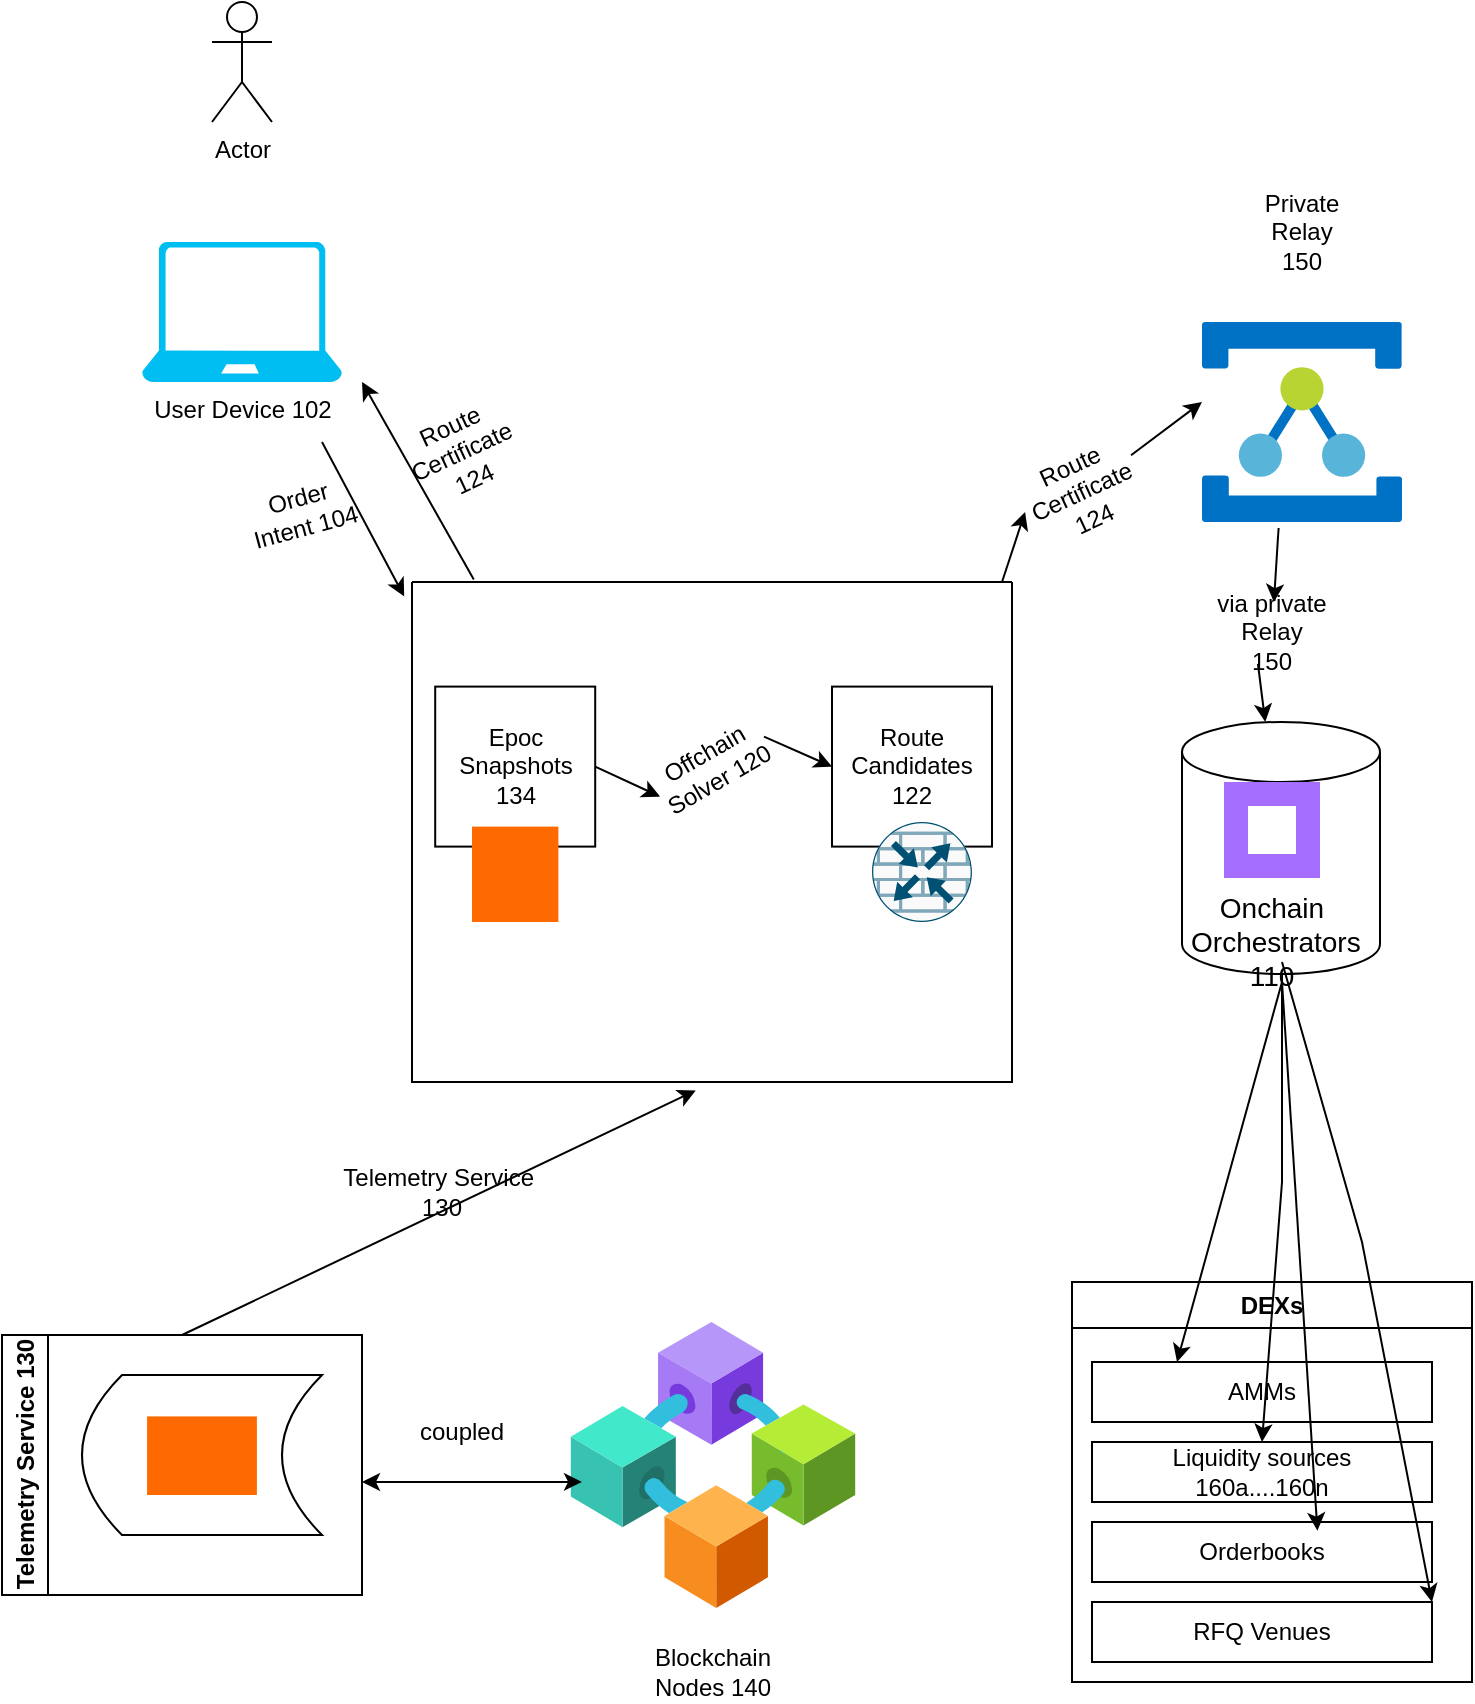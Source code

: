 <mxfile version="28.2.0">
  <diagram name="Page-1" id="BPko7VEiYdoX2oJ_lSy0">
    <mxGraphModel dx="1645" dy="1099" grid="1" gridSize="10" guides="1" tooltips="1" connect="1" arrows="1" fold="1" page="1" pageScale="1" pageWidth="850" pageHeight="1100" math="0" shadow="0">
      <root>
        <mxCell id="0" />
        <mxCell id="1" parent="0" />
        <mxCell id="CHIM27y06WXxc17JIMbP-1" value="Actor" style="shape=umlActor;verticalLabelPosition=bottom;verticalAlign=top;html=1;outlineConnect=0;" vertex="1" parent="1">
          <mxGeometry x="145" y="80" width="30" height="60" as="geometry" />
        </mxCell>
        <mxCell id="CHIM27y06WXxc17JIMbP-2" value="User Device 102&lt;div&gt;&lt;br&gt;&lt;/div&gt;" style="verticalLabelPosition=bottom;html=1;verticalAlign=top;align=center;strokeColor=none;fillColor=#00BEF2;shape=mxgraph.azure.laptop;pointerEvents=1;" vertex="1" parent="1">
          <mxGeometry x="110" y="200" width="100" height="70" as="geometry" />
        </mxCell>
        <mxCell id="CHIM27y06WXxc17JIMbP-9" value="" style="swimlane;startSize=0;" vertex="1" parent="1">
          <mxGeometry x="245" y="370" width="300" height="250" as="geometry" />
        </mxCell>
        <mxCell id="CHIM27y06WXxc17JIMbP-14" value="Epoc Snapshots&lt;div&gt;134&lt;/div&gt;" style="whiteSpace=wrap;html=1;aspect=fixed;" vertex="1" parent="CHIM27y06WXxc17JIMbP-9">
          <mxGeometry x="11.6" y="52.3" width="80" height="80" as="geometry" />
        </mxCell>
        <mxCell id="CHIM27y06WXxc17JIMbP-10" value="" style="points=[];aspect=fixed;html=1;align=center;shadow=0;dashed=0;fillColor=#FF6A00;strokeColor=none;shape=mxgraph.alibaba_cloud.ehpc_elastic_high_performance_computing;" vertex="1" parent="CHIM27y06WXxc17JIMbP-9">
          <mxGeometry x="30" y="122.3" width="43.2" height="47.7" as="geometry" />
        </mxCell>
        <mxCell id="CHIM27y06WXxc17JIMbP-16" value="Route Candidates&lt;div&gt;&lt;div&gt;122&lt;/div&gt;&lt;/div&gt;" style="whiteSpace=wrap;html=1;aspect=fixed;" vertex="1" parent="CHIM27y06WXxc17JIMbP-9">
          <mxGeometry x="210" y="52.3" width="80" height="80" as="geometry" />
        </mxCell>
        <mxCell id="CHIM27y06WXxc17JIMbP-15" value="" style="sketch=0;points=[[0.5,0,0],[1,0.5,0],[0.5,1,0],[0,0.5,0],[0.145,0.145,0],[0.856,0.145,0],[0.855,0.856,0],[0.145,0.855,0]];verticalLabelPosition=bottom;html=1;verticalAlign=top;aspect=fixed;align=center;pointerEvents=1;shape=mxgraph.cisco19.rect;prIcon=router_with_firewall;fillColor=#FAFAFA;strokeColor=#005073;" vertex="1" parent="CHIM27y06WXxc17JIMbP-9">
          <mxGeometry x="230" y="120" width="50" height="50" as="geometry" />
        </mxCell>
        <mxCell id="CHIM27y06WXxc17JIMbP-19" value="" style="endArrow=classic;html=1;rounded=0;exitX=1;exitY=0.5;exitDx=0;exitDy=0;entryX=0;entryY=0.5;entryDx=0;entryDy=0;" edge="1" parent="CHIM27y06WXxc17JIMbP-9" source="CHIM27y06WXxc17JIMbP-18" target="CHIM27y06WXxc17JIMbP-16">
          <mxGeometry width="50" height="50" relative="1" as="geometry">
            <mxPoint x="362" y="412" as="sourcePoint" />
            <mxPoint x="480" y="412" as="targetPoint" />
          </mxGeometry>
        </mxCell>
        <mxCell id="CHIM27y06WXxc17JIMbP-21" value="" style="endArrow=classic;html=1;rounded=0;exitX=1;exitY=0.5;exitDx=0;exitDy=0;entryX=0;entryY=0.5;entryDx=0;entryDy=0;" edge="1" parent="CHIM27y06WXxc17JIMbP-9" source="CHIM27y06WXxc17JIMbP-14" target="CHIM27y06WXxc17JIMbP-18">
          <mxGeometry width="50" height="50" relative="1" as="geometry">
            <mxPoint x="362" y="412" as="sourcePoint" />
            <mxPoint x="480" y="412" as="targetPoint" />
          </mxGeometry>
        </mxCell>
        <mxCell id="CHIM27y06WXxc17JIMbP-18" value="Offchain Solver 120" style="text;strokeColor=none;align=center;fillColor=none;html=1;verticalAlign=middle;whiteSpace=wrap;rounded=0;rotation=-30;" vertex="1" parent="CHIM27y06WXxc17JIMbP-9">
          <mxGeometry x="120" y="77.3" width="60" height="30" as="geometry" />
        </mxCell>
        <mxCell id="CHIM27y06WXxc17JIMbP-22" value="" style="endArrow=classic;html=1;rounded=0;entryX=-0.013;entryY=0.029;entryDx=0;entryDy=0;entryPerimeter=0;" edge="1" parent="1" target="CHIM27y06WXxc17JIMbP-9">
          <mxGeometry width="50" height="50" relative="1" as="geometry">
            <mxPoint x="200" y="300" as="sourcePoint" />
            <mxPoint x="250" y="250" as="targetPoint" />
          </mxGeometry>
        </mxCell>
        <mxCell id="CHIM27y06WXxc17JIMbP-23" value="" style="endArrow=classic;html=1;rounded=0;exitX=0.103;exitY=-0.005;exitDx=0;exitDy=0;exitPerimeter=0;" edge="1" parent="1" source="CHIM27y06WXxc17JIMbP-9">
          <mxGeometry width="50" height="50" relative="1" as="geometry">
            <mxPoint x="300" y="270" as="sourcePoint" />
            <mxPoint x="220" y="270" as="targetPoint" />
          </mxGeometry>
        </mxCell>
        <mxCell id="CHIM27y06WXxc17JIMbP-24" value="Route Certificate&lt;div&gt;124&lt;/div&gt;" style="text;strokeColor=none;align=center;fillColor=none;html=1;verticalAlign=middle;whiteSpace=wrap;rounded=0;rotation=-25;" vertex="1" parent="1">
          <mxGeometry x="240" y="290" width="60" height="30" as="geometry" />
        </mxCell>
        <mxCell id="CHIM27y06WXxc17JIMbP-25" value="Order Intent 104" style="text;strokeColor=none;align=center;fillColor=none;html=1;verticalAlign=middle;whiteSpace=wrap;rounded=0;rotation=-15;" vertex="1" parent="1">
          <mxGeometry x="160" y="320" width="60" height="30" as="geometry" />
        </mxCell>
        <mxCell id="CHIM27y06WXxc17JIMbP-26" value="" style="image;sketch=0;aspect=fixed;html=1;points=[];align=center;fontSize=12;image=img/lib/mscae/Service_Bus_Relay.svg;" vertex="1" parent="1">
          <mxGeometry x="640" y="240" width="100" height="100" as="geometry" />
        </mxCell>
        <mxCell id="CHIM27y06WXxc17JIMbP-27" value="&lt;div&gt;Private Relay&lt;/div&gt;&lt;div&gt;150&lt;/div&gt;" style="text;strokeColor=none;align=center;fillColor=none;html=1;verticalAlign=middle;whiteSpace=wrap;rounded=0;rotation=0;" vertex="1" parent="1">
          <mxGeometry x="659.999" y="180.003" width="60" height="30" as="geometry" />
        </mxCell>
        <mxCell id="CHIM27y06WXxc17JIMbP-28" value="" style="endArrow=classic;html=1;rounded=0;entryX=0;entryY=0.4;entryDx=0;entryDy=0;entryPerimeter=0;" edge="1" parent="1" source="CHIM27y06WXxc17JIMbP-29" target="CHIM27y06WXxc17JIMbP-26">
          <mxGeometry width="50" height="50" relative="1" as="geometry">
            <mxPoint x="540" y="370" as="sourcePoint" />
            <mxPoint x="590" y="320" as="targetPoint" />
          </mxGeometry>
        </mxCell>
        <mxCell id="CHIM27y06WXxc17JIMbP-30" value="" style="endArrow=classic;html=1;rounded=0;entryX=0;entryY=0.4;entryDx=0;entryDy=0;entryPerimeter=0;" edge="1" parent="1" target="CHIM27y06WXxc17JIMbP-29">
          <mxGeometry width="50" height="50" relative="1" as="geometry">
            <mxPoint x="540" y="370" as="sourcePoint" />
            <mxPoint x="640" y="280" as="targetPoint" />
          </mxGeometry>
        </mxCell>
        <mxCell id="CHIM27y06WXxc17JIMbP-29" value="Route Certificate&lt;div&gt;124&lt;/div&gt;" style="text;strokeColor=none;align=center;fillColor=none;html=1;verticalAlign=middle;whiteSpace=wrap;rounded=0;rotation=-25;" vertex="1" parent="1">
          <mxGeometry x="549.999" y="310.003" width="60" height="30" as="geometry" />
        </mxCell>
        <mxCell id="CHIM27y06WXxc17JIMbP-42" value="" style="shape=cylinder3;whiteSpace=wrap;html=1;boundedLbl=1;backgroundOutline=1;size=15;" vertex="1" parent="1">
          <mxGeometry x="630" y="440" width="99" height="126" as="geometry" />
        </mxCell>
        <mxCell id="CHIM27y06WXxc17JIMbP-39" value="Onchain&#xa; Orchestrators&#xa;110" style="shape=rect;fillColor=#A56EFF;aspect=fixed;resizable=0;labelPosition=center;verticalLabelPosition=bottom;align=center;verticalAlign=top;strokeColor=none;fontSize=14;" vertex="1" parent="1">
          <mxGeometry x="651" y="470" width="48" height="48" as="geometry" />
        </mxCell>
        <mxCell id="CHIM27y06WXxc17JIMbP-40" value="" style="fillColor=#ffffff;strokeColor=none;dashed=0;outlineConnect=0;html=1;labelPosition=center;verticalLabelPosition=bottom;verticalAlign=top;part=1;movable=0;resizable=0;rotatable=0;shape=mxgraph.ibm_cloud.ibm-watsonx--orchestrate" vertex="1" parent="CHIM27y06WXxc17JIMbP-39">
          <mxGeometry width="24" height="24" relative="1" as="geometry">
            <mxPoint x="12" y="12" as="offset" />
          </mxGeometry>
        </mxCell>
        <mxCell id="CHIM27y06WXxc17JIMbP-43" value="" style="endArrow=classic;html=1;rounded=0;exitX=0.383;exitY=1.03;exitDx=0;exitDy=0;exitPerimeter=0;" edge="1" parent="1" source="CHIM27y06WXxc17JIMbP-44" target="CHIM27y06WXxc17JIMbP-42">
          <mxGeometry width="50" height="50" relative="1" as="geometry">
            <mxPoint x="150" y="590" as="sourcePoint" />
            <mxPoint x="200" y="540" as="targetPoint" />
          </mxGeometry>
        </mxCell>
        <mxCell id="CHIM27y06WXxc17JIMbP-45" value="" style="endArrow=classic;html=1;rounded=0;exitX=0.383;exitY=1.03;exitDx=0;exitDy=0;exitPerimeter=0;" edge="1" parent="1" source="CHIM27y06WXxc17JIMbP-26" target="CHIM27y06WXxc17JIMbP-44">
          <mxGeometry width="50" height="50" relative="1" as="geometry">
            <mxPoint x="678" y="343" as="sourcePoint" />
            <mxPoint x="679" y="440" as="targetPoint" />
          </mxGeometry>
        </mxCell>
        <mxCell id="CHIM27y06WXxc17JIMbP-44" value="via private Relay&lt;div&gt;150&lt;/div&gt;" style="text;strokeColor=none;align=center;fillColor=none;html=1;verticalAlign=middle;whiteSpace=wrap;rounded=0;rotation=0;" vertex="1" parent="1">
          <mxGeometry x="644.999" y="380.003" width="60" height="30" as="geometry" />
        </mxCell>
        <mxCell id="CHIM27y06WXxc17JIMbP-46" value="DEXs" style="swimlane;whiteSpace=wrap;html=1;" vertex="1" parent="1">
          <mxGeometry x="575" y="720" width="200" height="200" as="geometry" />
        </mxCell>
        <mxCell id="CHIM27y06WXxc17JIMbP-47" value="AMMs" style="rounded=0;whiteSpace=wrap;html=1;" vertex="1" parent="CHIM27y06WXxc17JIMbP-46">
          <mxGeometry x="10" y="40" width="170" height="30" as="geometry" />
        </mxCell>
        <mxCell id="CHIM27y06WXxc17JIMbP-52" value="Liquidity sources&lt;div&gt;160a....160n&lt;/div&gt;" style="rounded=0;whiteSpace=wrap;html=1;" vertex="1" parent="CHIM27y06WXxc17JIMbP-46">
          <mxGeometry x="10" y="80" width="170" height="30" as="geometry" />
        </mxCell>
        <mxCell id="CHIM27y06WXxc17JIMbP-53" value="Orderbooks" style="rounded=0;whiteSpace=wrap;html=1;" vertex="1" parent="CHIM27y06WXxc17JIMbP-46">
          <mxGeometry x="10" y="120" width="170" height="30" as="geometry" />
        </mxCell>
        <mxCell id="CHIM27y06WXxc17JIMbP-54" value="RFQ Venues" style="rounded=0;whiteSpace=wrap;html=1;" vertex="1" parent="CHIM27y06WXxc17JIMbP-46">
          <mxGeometry x="10" y="160" width="170" height="30" as="geometry" />
        </mxCell>
        <mxCell id="CHIM27y06WXxc17JIMbP-58" value="" style="endArrow=classic;html=1;rounded=0;entryX=1;entryY=0;entryDx=0;entryDy=0;" edge="1" parent="CHIM27y06WXxc17JIMbP-46" target="CHIM27y06WXxc17JIMbP-54">
          <mxGeometry width="50" height="50" relative="1" as="geometry">
            <mxPoint x="105" y="-160" as="sourcePoint" />
            <mxPoint x="125" y="80" as="targetPoint" />
            <Array as="points">
              <mxPoint x="145" y="-20" />
            </Array>
          </mxGeometry>
        </mxCell>
        <mxCell id="CHIM27y06WXxc17JIMbP-55" value="" style="endArrow=classic;html=1;rounded=0;entryX=0.25;entryY=0;entryDx=0;entryDy=0;" edge="1" parent="1" target="CHIM27y06WXxc17JIMbP-47">
          <mxGeometry width="50" height="50" relative="1" as="geometry">
            <mxPoint x="680" y="570" as="sourcePoint" />
            <mxPoint x="580" y="610" as="targetPoint" />
          </mxGeometry>
        </mxCell>
        <mxCell id="CHIM27y06WXxc17JIMbP-56" value="" style="endArrow=classic;html=1;rounded=0;entryX=0.5;entryY=0;entryDx=0;entryDy=0;" edge="1" parent="1" target="CHIM27y06WXxc17JIMbP-52">
          <mxGeometry width="50" height="50" relative="1" as="geometry">
            <mxPoint x="680" y="566" as="sourcePoint" />
            <mxPoint x="640" y="756" as="targetPoint" />
            <Array as="points">
              <mxPoint x="680" y="670" />
            </Array>
          </mxGeometry>
        </mxCell>
        <mxCell id="CHIM27y06WXxc17JIMbP-57" value="" style="endArrow=classic;html=1;rounded=0;entryX=0.663;entryY=0.144;entryDx=0;entryDy=0;entryPerimeter=0;" edge="1" parent="1" target="CHIM27y06WXxc17JIMbP-53">
          <mxGeometry width="50" height="50" relative="1" as="geometry">
            <mxPoint x="680" y="570" as="sourcePoint" />
            <mxPoint x="760" y="814" as="targetPoint" />
          </mxGeometry>
        </mxCell>
        <mxCell id="CHIM27y06WXxc17JIMbP-60" value="" style="image;aspect=fixed;html=1;points=[];align=center;fontSize=12;image=img/lib/azure2/blockchain/Consortium.svg;" vertex="1" parent="1">
          <mxGeometry x="324" y="740" width="143" height="143" as="geometry" />
        </mxCell>
        <mxCell id="CHIM27y06WXxc17JIMbP-61" value="&lt;div&gt;Blockchain Nodes 140&lt;/div&gt;" style="text;strokeColor=none;align=center;fillColor=none;html=1;verticalAlign=middle;whiteSpace=wrap;rounded=0;rotation=0;" vertex="1" parent="1">
          <mxGeometry x="353" y="900" width="85" height="30" as="geometry" />
        </mxCell>
        <mxCell id="CHIM27y06WXxc17JIMbP-63" value="" style="shape=dataStorage;whiteSpace=wrap;html=1;fixedSize=1;" vertex="1" parent="1">
          <mxGeometry x="80" y="766.5" width="120" height="80" as="geometry" />
        </mxCell>
        <mxCell id="CHIM27y06WXxc17JIMbP-64" value="Telemetry Service 130" style="swimlane;horizontal=0;whiteSpace=wrap;html=1;" vertex="1" parent="1">
          <mxGeometry x="40" y="746.5" width="180" height="130" as="geometry" />
        </mxCell>
        <mxCell id="CHIM27y06WXxc17JIMbP-62" value="" style="points=[];aspect=fixed;html=1;align=center;shadow=0;dashed=0;fillColor=#FF6A00;strokeColor=none;shape=mxgraph.alibaba_cloud.onsmqtt_micro_message_queuing_telemetry_transport;" vertex="1" parent="CHIM27y06WXxc17JIMbP-64">
          <mxGeometry x="72.55" y="40.7" width="54.9" height="39.3" as="geometry" />
        </mxCell>
        <mxCell id="CHIM27y06WXxc17JIMbP-66" value="" style="shape=flexArrow;endArrow=classic;startArrow=classic;html=1;rounded=0;exitX=1;exitY=0.5;exitDx=0;exitDy=0;width=0;startSize=5.453;" edge="1" parent="1" source="CHIM27y06WXxc17JIMbP-64" target="CHIM27y06WXxc17JIMbP-60">
          <mxGeometry width="100" height="100" relative="1" as="geometry">
            <mxPoint x="220" y="840" as="sourcePoint" />
            <mxPoint x="320" y="740" as="targetPoint" />
          </mxGeometry>
        </mxCell>
        <mxCell id="CHIM27y06WXxc17JIMbP-69" value="" style="endArrow=classic;startArrow=classic;html=1;rounded=0;entryX=0.042;entryY=0.559;entryDx=0;entryDy=0;entryPerimeter=0;" edge="1" parent="1" target="CHIM27y06WXxc17JIMbP-60">
          <mxGeometry width="50" height="50" relative="1" as="geometry">
            <mxPoint x="220" y="820" as="sourcePoint" />
            <mxPoint x="270" y="775" as="targetPoint" />
          </mxGeometry>
        </mxCell>
        <mxCell id="CHIM27y06WXxc17JIMbP-70" value="&lt;div&gt;coupled&lt;/div&gt;" style="text;strokeColor=none;align=center;fillColor=none;html=1;verticalAlign=middle;whiteSpace=wrap;rounded=0;rotation=0;" vertex="1" parent="1">
          <mxGeometry x="240" y="780" width="60" height="30" as="geometry" />
        </mxCell>
        <mxCell id="CHIM27y06WXxc17JIMbP-71" value="" style="endArrow=classic;html=1;rounded=0;exitX=0.5;exitY=0;exitDx=0;exitDy=0;entryX=0.473;entryY=1.017;entryDx=0;entryDy=0;entryPerimeter=0;" edge="1" parent="1" source="CHIM27y06WXxc17JIMbP-64" target="CHIM27y06WXxc17JIMbP-9">
          <mxGeometry width="50" height="50" relative="1" as="geometry">
            <mxPoint x="440" y="690" as="sourcePoint" />
            <mxPoint x="490" y="640" as="targetPoint" />
          </mxGeometry>
        </mxCell>
        <mxCell id="CHIM27y06WXxc17JIMbP-72" value="&lt;div&gt;Telemetry Service&amp;nbsp;&lt;/div&gt;&lt;div&gt;130&lt;/div&gt;" style="text;strokeColor=none;align=center;fillColor=none;html=1;verticalAlign=middle;whiteSpace=wrap;rounded=0;rotation=0;" vertex="1" parent="1">
          <mxGeometry x="190" y="660" width="140" height="30" as="geometry" />
        </mxCell>
      </root>
    </mxGraphModel>
  </diagram>
</mxfile>

